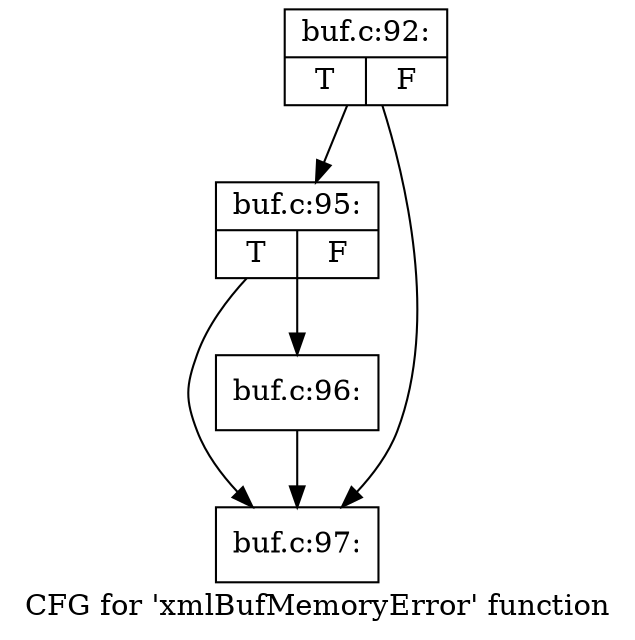digraph "CFG for 'xmlBufMemoryError' function" {
	label="CFG for 'xmlBufMemoryError' function";

	Node0x56726f0 [shape=record,label="{buf.c:92:|{<s0>T|<s1>F}}"];
	Node0x56726f0 -> Node0x5675170;
	Node0x56726f0 -> Node0x5675120;
	Node0x5675170 [shape=record,label="{buf.c:95:|{<s0>T|<s1>F}}"];
	Node0x5675170 -> Node0x55a6420;
	Node0x5675170 -> Node0x5675120;
	Node0x55a6420 [shape=record,label="{buf.c:96:}"];
	Node0x55a6420 -> Node0x5675120;
	Node0x5675120 [shape=record,label="{buf.c:97:}"];
}
